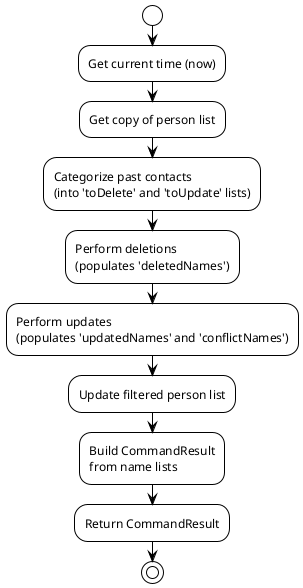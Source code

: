 @startuml
!theme plain
start
:Get current time (now);
:Get copy of person list;

:Categorize past contacts
(into 'toDelete' and 'toUpdate' lists);

:Perform deletions
(populates 'deletedNames');

:Perform updates
(populates 'updatedNames' and 'conflictNames');

:Update filtered person list;

:Build CommandResult
from name lists;

:Return CommandResult;
stop
@enduml
